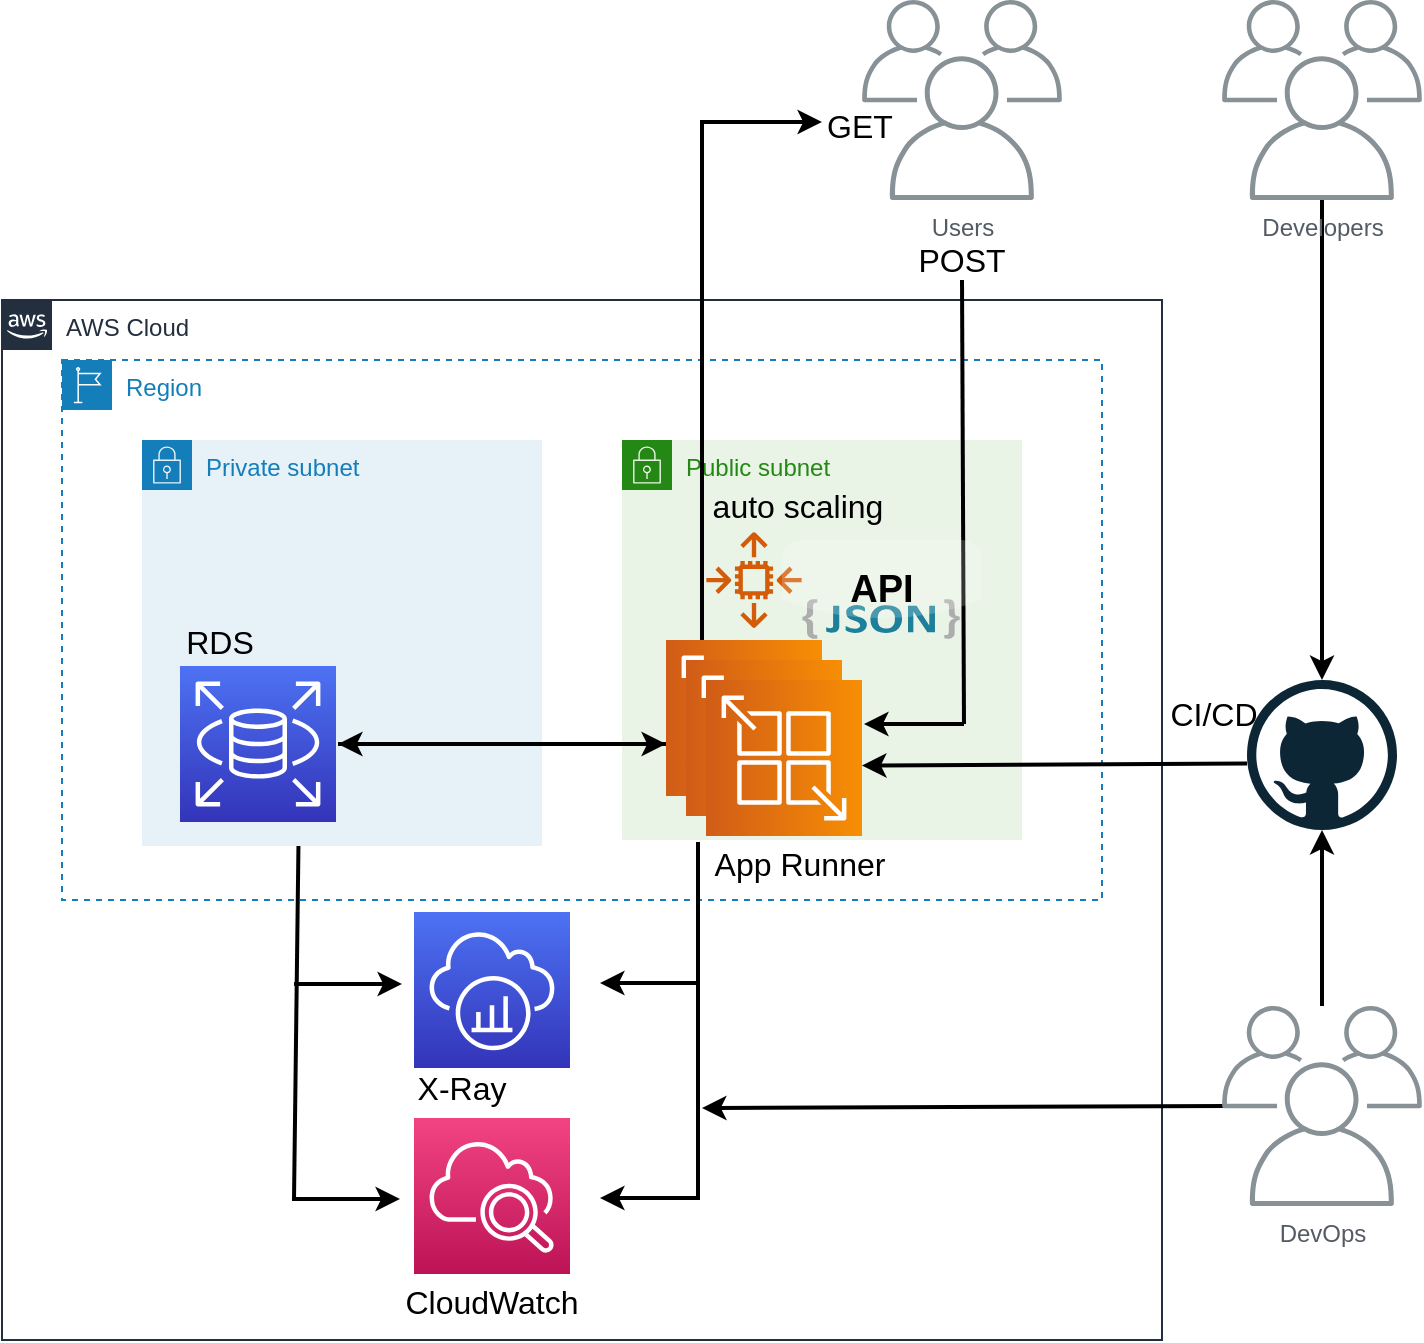 <mxfile version="20.5.1" type="github">
  <diagram id="7r52QbRG1SOnmnhvZGQe" name="Página-1">
    <mxGraphModel dx="830" dy="1704" grid="1" gridSize="10" guides="1" tooltips="1" connect="1" arrows="1" fold="1" page="1" pageScale="1" pageWidth="827" pageHeight="1169" math="0" shadow="0">
      <root>
        <mxCell id="0" />
        <mxCell id="1" parent="0" />
        <mxCell id="2p6uh4pjQ9wnQeHXQtB_-2" value="Region" style="points=[[0,0],[0.25,0],[0.5,0],[0.75,0],[1,0],[1,0.25],[1,0.5],[1,0.75],[1,1],[0.75,1],[0.5,1],[0.25,1],[0,1],[0,0.75],[0,0.5],[0,0.25]];outlineConnect=0;gradientColor=none;html=1;whiteSpace=wrap;fontSize=12;fontStyle=0;container=1;pointerEvents=0;collapsible=0;recursiveResize=0;shape=mxgraph.aws4.group;grIcon=mxgraph.aws4.group_region;strokeColor=#147EBA;fillColor=none;verticalAlign=top;align=left;spacingLeft=30;fontColor=#147EBA;dashed=1;" vertex="1" parent="1">
          <mxGeometry x="40" y="40" width="520" height="270" as="geometry" />
        </mxCell>
        <mxCell id="2p6uh4pjQ9wnQeHXQtB_-3" value="AWS Cloud" style="points=[[0,0],[0.25,0],[0.5,0],[0.75,0],[1,0],[1,0.25],[1,0.5],[1,0.75],[1,1],[0.75,1],[0.5,1],[0.25,1],[0,1],[0,0.75],[0,0.5],[0,0.25]];outlineConnect=0;gradientColor=none;html=1;whiteSpace=wrap;fontSize=12;fontStyle=0;container=1;pointerEvents=0;collapsible=0;recursiveResize=0;shape=mxgraph.aws4.group;grIcon=mxgraph.aws4.group_aws_cloud_alt;strokeColor=#232F3E;fillColor=none;verticalAlign=top;align=left;spacingLeft=30;fontColor=#232F3E;dashed=0;" vertex="1" parent="1">
          <mxGeometry x="10" y="10" width="580" height="520" as="geometry" />
        </mxCell>
        <mxCell id="2p6uh4pjQ9wnQeHXQtB_-52" value="" style="endArrow=none;html=1;rounded=0;strokeWidth=2;entryX=0.763;entryY=0.859;entryDx=0;entryDy=0;entryPerimeter=0;" edge="1" parent="2p6uh4pjQ9wnQeHXQtB_-3" target="2p6uh4pjQ9wnQeHXQtB_-5">
          <mxGeometry width="50" height="50" relative="1" as="geometry">
            <mxPoint x="146" y="450" as="sourcePoint" />
            <mxPoint x="148.5" y="261" as="targetPoint" />
          </mxGeometry>
        </mxCell>
        <mxCell id="2p6uh4pjQ9wnQeHXQtB_-4" value="Private subnet" style="points=[[0,0],[0.25,0],[0.5,0],[0.75,0],[1,0],[1,0.25],[1,0.5],[1,0.75],[1,1],[0.75,1],[0.5,1],[0.25,1],[0,1],[0,0.75],[0,0.5],[0,0.25]];outlineConnect=0;gradientColor=none;html=1;whiteSpace=wrap;fontSize=12;fontStyle=0;container=1;pointerEvents=0;collapsible=0;recursiveResize=0;shape=mxgraph.aws4.group;grIcon=mxgraph.aws4.group_security_group;grStroke=0;strokeColor=#147EBA;fillColor=#E6F2F8;verticalAlign=top;align=left;spacingLeft=30;fontColor=#147EBA;dashed=0;" vertex="1" parent="2p6uh4pjQ9wnQeHXQtB_-3">
          <mxGeometry x="70" y="70" width="200" height="203" as="geometry" />
        </mxCell>
        <mxCell id="2p6uh4pjQ9wnQeHXQtB_-84" value="RDS" style="text;html=1;strokeColor=none;fillColor=none;align=center;verticalAlign=middle;whiteSpace=wrap;rounded=0;fontSize=16;" vertex="1" parent="2p6uh4pjQ9wnQeHXQtB_-4">
          <mxGeometry x="4" y="86" width="70" height="30" as="geometry" />
        </mxCell>
        <mxCell id="2p6uh4pjQ9wnQeHXQtB_-5" value="" style="sketch=0;points=[[0,0,0],[0.25,0,0],[0.5,0,0],[0.75,0,0],[1,0,0],[0,1,0],[0.25,1,0],[0.5,1,0],[0.75,1,0],[1,1,0],[0,0.25,0],[0,0.5,0],[0,0.75,0],[1,0.25,0],[1,0.5,0],[1,0.75,0]];outlineConnect=0;fontColor=#232F3E;gradientColor=#4D72F3;gradientDirection=north;fillColor=#3334B9;strokeColor=#ffffff;dashed=0;verticalLabelPosition=bottom;verticalAlign=top;align=center;html=1;fontSize=12;fontStyle=0;aspect=fixed;shape=mxgraph.aws4.resourceIcon;resIcon=mxgraph.aws4.rds;" vertex="1" parent="2p6uh4pjQ9wnQeHXQtB_-4">
          <mxGeometry x="19" y="113" width="78" height="78" as="geometry" />
        </mxCell>
        <mxCell id="2p6uh4pjQ9wnQeHXQtB_-6" value="Public subnet" style="points=[[0,0],[0.25,0],[0.5,0],[0.75,0],[1,0],[1,0.25],[1,0.5],[1,0.75],[1,1],[0.75,1],[0.5,1],[0.25,1],[0,1],[0,0.75],[0,0.5],[0,0.25]];outlineConnect=0;gradientColor=none;html=1;whiteSpace=wrap;fontSize=12;fontStyle=0;container=1;pointerEvents=0;collapsible=0;recursiveResize=0;shape=mxgraph.aws4.group;grIcon=mxgraph.aws4.group_security_group;grStroke=0;strokeColor=#248814;fillColor=#E9F3E6;verticalAlign=top;align=left;spacingLeft=30;fontColor=#248814;dashed=0;" vertex="1" parent="2p6uh4pjQ9wnQeHXQtB_-3">
          <mxGeometry x="310" y="70" width="200" height="200" as="geometry" />
        </mxCell>
        <mxCell id="2p6uh4pjQ9wnQeHXQtB_-11" value="" style="sketch=0;points=[[0,0,0],[0.25,0,0],[0.5,0,0],[0.75,0,0],[1,0,0],[0,1,0],[0.25,1,0],[0.5,1,0],[0.75,1,0],[1,1,0],[0,0.25,0],[0,0.5,0],[0,0.75,0],[1,0.25,0],[1,0.5,0],[1,0.75,0]];outlineConnect=0;fontColor=#232F3E;gradientColor=#F78E04;gradientDirection=north;fillColor=#D05C17;strokeColor=#ffffff;dashed=0;verticalLabelPosition=bottom;verticalAlign=top;align=center;html=1;fontSize=12;fontStyle=0;aspect=fixed;shape=mxgraph.aws4.resourceIcon;resIcon=mxgraph.aws4.app_runner;direction=south;" vertex="1" parent="2p6uh4pjQ9wnQeHXQtB_-6">
          <mxGeometry x="22" y="100" width="78" height="78" as="geometry" />
        </mxCell>
        <mxCell id="2p6uh4pjQ9wnQeHXQtB_-12" value="" style="sketch=0;outlineConnect=0;fontColor=#232F3E;gradientColor=none;fillColor=#D45B07;strokeColor=none;dashed=0;verticalLabelPosition=bottom;verticalAlign=top;align=center;html=1;fontSize=12;fontStyle=0;aspect=fixed;pointerEvents=1;shape=mxgraph.aws4.auto_scaling2;" vertex="1" parent="2p6uh4pjQ9wnQeHXQtB_-6">
          <mxGeometry x="42" y="46" width="48" height="48" as="geometry" />
        </mxCell>
        <mxCell id="2p6uh4pjQ9wnQeHXQtB_-35" value="" style="endArrow=none;html=1;rounded=0;strokeWidth=2;entryX=0.5;entryY=1;entryDx=0;entryDy=0;" edge="1" parent="2p6uh4pjQ9wnQeHXQtB_-6" target="2p6uh4pjQ9wnQeHXQtB_-79">
          <mxGeometry width="50" height="50" relative="1" as="geometry">
            <mxPoint x="171" y="142" as="sourcePoint" />
            <mxPoint x="171" y="-88" as="targetPoint" />
          </mxGeometry>
        </mxCell>
        <mxCell id="2p6uh4pjQ9wnQeHXQtB_-36" value="" style="endArrow=classic;html=1;rounded=0;strokeWidth=2;" edge="1" parent="2p6uh4pjQ9wnQeHXQtB_-6">
          <mxGeometry width="50" height="50" relative="1" as="geometry">
            <mxPoint x="171" y="142" as="sourcePoint" />
            <mxPoint x="121" y="142" as="targetPoint" />
          </mxGeometry>
        </mxCell>
        <mxCell id="2p6uh4pjQ9wnQeHXQtB_-75" value="&lt;font style=&quot;font-size: 16px;&quot;&gt;auto scaling&lt;/font&gt;" style="text;html=1;strokeColor=none;fillColor=none;align=center;verticalAlign=middle;whiteSpace=wrap;rounded=0;fontSize=19;" vertex="1" parent="2p6uh4pjQ9wnQeHXQtB_-6">
          <mxGeometry x="38" y="18" width="100" height="30" as="geometry" />
        </mxCell>
        <mxCell id="2p6uh4pjQ9wnQeHXQtB_-17" value="" style="dashed=0;outlineConnect=0;html=1;align=center;labelPosition=center;verticalLabelPosition=bottom;verticalAlign=top;shape=mxgraph.webicons.json_2;gradientColor=#DFDEDE;strokeColor=#97D077;fillColor=none;" vertex="1" parent="2p6uh4pjQ9wnQeHXQtB_-6">
          <mxGeometry x="80" y="50" width="100" height="80" as="geometry" />
        </mxCell>
        <mxCell id="2p6uh4pjQ9wnQeHXQtB_-73" value="&lt;font style=&quot;font-size: 19px;&quot;&gt;API&lt;/font&gt;" style="text;html=1;strokeColor=none;fillColor=none;align=center;verticalAlign=middle;whiteSpace=wrap;rounded=0;fontStyle=1" vertex="1" parent="2p6uh4pjQ9wnQeHXQtB_-6">
          <mxGeometry x="80" y="60" width="100" height="30" as="geometry" />
        </mxCell>
        <mxCell id="2p6uh4pjQ9wnQeHXQtB_-26" style="edgeStyle=none;rounded=0;orthogonalLoop=1;jettySize=auto;html=1;exitX=1;exitY=0.5;exitDx=0;exitDy=0;exitPerimeter=0;strokeWidth=2;" edge="1" parent="2p6uh4pjQ9wnQeHXQtB_-3">
          <mxGeometry relative="1" as="geometry">
            <mxPoint x="168" y="222" as="sourcePoint" />
            <mxPoint x="332" y="222" as="targetPoint" />
          </mxGeometry>
        </mxCell>
        <mxCell id="2p6uh4pjQ9wnQeHXQtB_-28" style="edgeStyle=none;rounded=0;orthogonalLoop=1;jettySize=auto;html=1;strokeWidth=2;" edge="1" parent="2p6uh4pjQ9wnQeHXQtB_-3">
          <mxGeometry relative="1" as="geometry">
            <mxPoint x="332" y="222" as="sourcePoint" />
            <mxPoint x="168" y="222" as="targetPoint" />
          </mxGeometry>
        </mxCell>
        <mxCell id="2p6uh4pjQ9wnQeHXQtB_-37" value="" style="endArrow=none;html=1;rounded=0;strokeWidth=2;" edge="1" parent="2p6uh4pjQ9wnQeHXQtB_-3">
          <mxGeometry width="50" height="50" relative="1" as="geometry">
            <mxPoint x="350" y="170" as="sourcePoint" />
            <mxPoint x="350" y="-90" as="targetPoint" />
          </mxGeometry>
        </mxCell>
        <mxCell id="2p6uh4pjQ9wnQeHXQtB_-38" value="" style="endArrow=classic;html=1;rounded=0;strokeWidth=2;" edge="1" parent="2p6uh4pjQ9wnQeHXQtB_-3">
          <mxGeometry width="50" height="50" relative="1" as="geometry">
            <mxPoint x="350" y="-89" as="sourcePoint" />
            <mxPoint x="410" y="-89" as="targetPoint" />
          </mxGeometry>
        </mxCell>
        <mxCell id="2p6uh4pjQ9wnQeHXQtB_-45" value="" style="sketch=0;points=[[0,0,0],[0.25,0,0],[0.5,0,0],[0.75,0,0],[1,0,0],[0,1,0],[0.25,1,0],[0.5,1,0],[0.75,1,0],[1,1,0],[0,0.25,0],[0,0.5,0],[0,0.75,0],[1,0.25,0],[1,0.5,0],[1,0.75,0]];outlineConnect=0;fontColor=#232F3E;gradientColor=#4D72F3;gradientDirection=north;fillColor=#3334B9;strokeColor=#ffffff;dashed=0;verticalLabelPosition=bottom;verticalAlign=top;align=center;html=1;fontSize=12;fontStyle=0;aspect=fixed;shape=mxgraph.aws4.resourceIcon;resIcon=mxgraph.aws4.xray;" vertex="1" parent="2p6uh4pjQ9wnQeHXQtB_-3">
          <mxGeometry x="206" y="306" width="78" height="78" as="geometry" />
        </mxCell>
        <mxCell id="2p6uh4pjQ9wnQeHXQtB_-46" value="" style="sketch=0;points=[[0,0,0],[0.25,0,0],[0.5,0,0],[0.75,0,0],[1,0,0],[0,1,0],[0.25,1,0],[0.5,1,0],[0.75,1,0],[1,1,0],[0,0.25,0],[0,0.5,0],[0,0.75,0],[1,0.25,0],[1,0.5,0],[1,0.75,0]];points=[[0,0,0],[0.25,0,0],[0.5,0,0],[0.75,0,0],[1,0,0],[0,1,0],[0.25,1,0],[0.5,1,0],[0.75,1,0],[1,1,0],[0,0.25,0],[0,0.5,0],[0,0.75,0],[1,0.25,0],[1,0.5,0],[1,0.75,0]];outlineConnect=0;fontColor=#232F3E;gradientColor=#F34482;gradientDirection=north;fillColor=#BC1356;strokeColor=#ffffff;dashed=0;verticalLabelPosition=bottom;verticalAlign=top;align=center;html=1;fontSize=12;fontStyle=0;aspect=fixed;shape=mxgraph.aws4.resourceIcon;resIcon=mxgraph.aws4.cloudwatch_2;" vertex="1" parent="2p6uh4pjQ9wnQeHXQtB_-3">
          <mxGeometry x="206" y="409" width="78" height="78" as="geometry" />
        </mxCell>
        <mxCell id="2p6uh4pjQ9wnQeHXQtB_-48" value="" style="endArrow=none;html=1;rounded=0;strokeWidth=2;" edge="1" parent="2p6uh4pjQ9wnQeHXQtB_-3">
          <mxGeometry width="50" height="50" relative="1" as="geometry">
            <mxPoint x="348" y="450" as="sourcePoint" />
            <mxPoint x="348" y="271" as="targetPoint" />
          </mxGeometry>
        </mxCell>
        <mxCell id="2p6uh4pjQ9wnQeHXQtB_-49" value="" style="endArrow=classic;html=1;rounded=0;strokeWidth=2;" edge="1" parent="2p6uh4pjQ9wnQeHXQtB_-3">
          <mxGeometry width="50" height="50" relative="1" as="geometry">
            <mxPoint x="349" y="449" as="sourcePoint" />
            <mxPoint x="299" y="449" as="targetPoint" />
          </mxGeometry>
        </mxCell>
        <mxCell id="2p6uh4pjQ9wnQeHXQtB_-51" value="" style="endArrow=classic;html=1;rounded=0;strokeWidth=2;" edge="1" parent="2p6uh4pjQ9wnQeHXQtB_-3">
          <mxGeometry width="50" height="50" relative="1" as="geometry">
            <mxPoint x="349" y="341.5" as="sourcePoint" />
            <mxPoint x="299" y="341.5" as="targetPoint" />
          </mxGeometry>
        </mxCell>
        <mxCell id="2p6uh4pjQ9wnQeHXQtB_-54" value="" style="endArrow=classic;html=1;rounded=0;strokeWidth=2;" edge="1" parent="2p6uh4pjQ9wnQeHXQtB_-3">
          <mxGeometry width="50" height="50" relative="1" as="geometry">
            <mxPoint x="146" y="342" as="sourcePoint" />
            <mxPoint x="200" y="342" as="targetPoint" />
          </mxGeometry>
        </mxCell>
        <mxCell id="2p6uh4pjQ9wnQeHXQtB_-55" value="" style="endArrow=classic;html=1;rounded=0;strokeWidth=2;" edge="1" parent="2p6uh4pjQ9wnQeHXQtB_-3">
          <mxGeometry width="50" height="50" relative="1" as="geometry">
            <mxPoint x="145" y="449.5" as="sourcePoint" />
            <mxPoint x="199" y="449.5" as="targetPoint" />
          </mxGeometry>
        </mxCell>
        <mxCell id="2p6uh4pjQ9wnQeHXQtB_-72" value="" style="edgeStyle=none;rounded=0;orthogonalLoop=1;jettySize=auto;html=1;strokeWidth=2;" edge="1" parent="2p6uh4pjQ9wnQeHXQtB_-3">
          <mxGeometry relative="1" as="geometry">
            <mxPoint x="612.5" y="402.999" as="sourcePoint" />
            <mxPoint x="350" y="404" as="targetPoint" />
          </mxGeometry>
        </mxCell>
        <mxCell id="2p6uh4pjQ9wnQeHXQtB_-78" value="App Runner" style="text;html=1;strokeColor=none;fillColor=none;align=center;verticalAlign=middle;whiteSpace=wrap;rounded=0;fontSize=16;" vertex="1" parent="2p6uh4pjQ9wnQeHXQtB_-3">
          <mxGeometry x="349" y="267" width="100" height="30" as="geometry" />
        </mxCell>
        <mxCell id="2p6uh4pjQ9wnQeHXQtB_-82" value="X-Ray" style="text;html=1;strokeColor=none;fillColor=none;align=center;verticalAlign=middle;whiteSpace=wrap;rounded=0;fontSize=16;" vertex="1" parent="2p6uh4pjQ9wnQeHXQtB_-3">
          <mxGeometry x="200" y="379" width="60" height="30" as="geometry" />
        </mxCell>
        <mxCell id="2p6uh4pjQ9wnQeHXQtB_-83" value="CloudWatch" style="text;html=1;strokeColor=none;fillColor=none;align=center;verticalAlign=middle;whiteSpace=wrap;rounded=0;fontSize=16;" vertex="1" parent="2p6uh4pjQ9wnQeHXQtB_-3">
          <mxGeometry x="215" y="486" width="60" height="30" as="geometry" />
        </mxCell>
        <mxCell id="2p6uh4pjQ9wnQeHXQtB_-13" value="Users" style="sketch=0;outlineConnect=0;gradientColor=none;fontColor=#545B64;strokeColor=none;fillColor=#879196;dashed=0;verticalLabelPosition=bottom;verticalAlign=top;align=center;html=1;fontSize=12;fontStyle=0;aspect=fixed;shape=mxgraph.aws4.illustration_users;pointerEvents=1" vertex="1" parent="1">
          <mxGeometry x="440" y="-140" width="100" height="100" as="geometry" />
        </mxCell>
        <mxCell id="2p6uh4pjQ9wnQeHXQtB_-39" value="" style="sketch=0;points=[[0,0,0],[0.25,0,0],[0.5,0,0],[0.75,0,0],[1,0,0],[0,1,0],[0.25,1,0],[0.5,1,0],[0.75,1,0],[1,1,0],[0,0.25,0],[0,0.5,0],[0,0.75,0],[1,0.25,0],[1,0.5,0],[1,0.75,0]];outlineConnect=0;fontColor=#232F3E;gradientColor=#F78E04;gradientDirection=north;fillColor=#D05C17;strokeColor=#ffffff;dashed=0;verticalLabelPosition=bottom;verticalAlign=top;align=center;html=1;fontSize=12;fontStyle=0;aspect=fixed;shape=mxgraph.aws4.resourceIcon;resIcon=mxgraph.aws4.app_runner;direction=south;" vertex="1" parent="1">
          <mxGeometry x="352" y="190" width="78" height="78" as="geometry" />
        </mxCell>
        <mxCell id="2p6uh4pjQ9wnQeHXQtB_-40" value="" style="sketch=0;points=[[0,0,0],[0.25,0,0],[0.5,0,0],[0.75,0,0],[1,0,0],[0,1,0],[0.25,1,0],[0.5,1,0],[0.75,1,0],[1,1,0],[0,0.25,0],[0,0.5,0],[0,0.75,0],[1,0.25,0],[1,0.5,0],[1,0.75,0]];outlineConnect=0;fontColor=#232F3E;gradientColor=#F78E04;gradientDirection=north;fillColor=#D05C17;strokeColor=#ffffff;dashed=0;verticalLabelPosition=bottom;verticalAlign=top;align=center;html=1;fontSize=12;fontStyle=0;aspect=fixed;shape=mxgraph.aws4.resourceIcon;resIcon=mxgraph.aws4.app_runner;direction=south;" vertex="1" parent="1">
          <mxGeometry x="362" y="200" width="78" height="78" as="geometry" />
        </mxCell>
        <mxCell id="2p6uh4pjQ9wnQeHXQtB_-57" value="" style="edgeStyle=none;rounded=0;orthogonalLoop=1;jettySize=auto;html=1;strokeWidth=2;" edge="1" parent="1">
          <mxGeometry relative="1" as="geometry">
            <mxPoint x="632.5" y="241.709" as="sourcePoint" />
            <mxPoint x="440" y="242.783" as="targetPoint" />
          </mxGeometry>
        </mxCell>
        <mxCell id="2p6uh4pjQ9wnQeHXQtB_-43" value="" style="dashed=0;outlineConnect=0;html=1;align=center;labelPosition=center;verticalLabelPosition=bottom;verticalAlign=top;shape=mxgraph.weblogos.github;strokeColor=#97D077;fillColor=none;" vertex="1" parent="1">
          <mxGeometry x="632.5" y="200" width="75" height="75" as="geometry" />
        </mxCell>
        <mxCell id="2p6uh4pjQ9wnQeHXQtB_-56" value="" style="edgeStyle=none;rounded=0;orthogonalLoop=1;jettySize=auto;html=1;strokeWidth=2;" edge="1" parent="1" source="2p6uh4pjQ9wnQeHXQtB_-47" target="2p6uh4pjQ9wnQeHXQtB_-43">
          <mxGeometry relative="1" as="geometry" />
        </mxCell>
        <mxCell id="2p6uh4pjQ9wnQeHXQtB_-47" value="DevOps" style="sketch=0;outlineConnect=0;gradientColor=none;fontColor=#545B64;strokeColor=none;fillColor=#879196;dashed=0;verticalLabelPosition=bottom;verticalAlign=top;align=center;html=1;fontSize=12;fontStyle=0;aspect=fixed;shape=mxgraph.aws4.illustration_users;pointerEvents=1" vertex="1" parent="1">
          <mxGeometry x="620" y="363" width="100" height="100" as="geometry" />
        </mxCell>
        <mxCell id="2p6uh4pjQ9wnQeHXQtB_-70" value="" style="edgeStyle=none;rounded=0;orthogonalLoop=1;jettySize=auto;html=1;strokeWidth=2;" edge="1" parent="1" source="2p6uh4pjQ9wnQeHXQtB_-69" target="2p6uh4pjQ9wnQeHXQtB_-43">
          <mxGeometry relative="1" as="geometry" />
        </mxCell>
        <mxCell id="2p6uh4pjQ9wnQeHXQtB_-69" value="Developers&lt;br&gt;" style="sketch=0;outlineConnect=0;gradientColor=none;fontColor=#545B64;strokeColor=none;fillColor=#879196;dashed=0;verticalLabelPosition=bottom;verticalAlign=top;align=center;html=1;fontSize=12;fontStyle=0;aspect=fixed;shape=mxgraph.aws4.illustration_users;pointerEvents=1" vertex="1" parent="1">
          <mxGeometry x="620" y="-140" width="100" height="100" as="geometry" />
        </mxCell>
        <mxCell id="2p6uh4pjQ9wnQeHXQtB_-79" value="POST" style="text;html=1;strokeColor=none;fillColor=none;align=center;verticalAlign=middle;whiteSpace=wrap;rounded=0;fontSize=16;" vertex="1" parent="1">
          <mxGeometry x="445" y="-20" width="90" height="20" as="geometry" />
        </mxCell>
        <mxCell id="2p6uh4pjQ9wnQeHXQtB_-80" value="GET" style="text;html=1;strokeColor=none;fillColor=none;align=center;verticalAlign=middle;whiteSpace=wrap;rounded=0;fontSize=16;" vertex="1" parent="1">
          <mxGeometry x="392" y="-87" width="94" height="20" as="geometry" />
        </mxCell>
        <mxCell id="2p6uh4pjQ9wnQeHXQtB_-81" value="CI/CD" style="text;html=1;strokeColor=none;fillColor=none;align=center;verticalAlign=middle;whiteSpace=wrap;rounded=0;fontSize=16;" vertex="1" parent="1">
          <mxGeometry x="576" y="202" width="80" height="30" as="geometry" />
        </mxCell>
      </root>
    </mxGraphModel>
  </diagram>
</mxfile>
